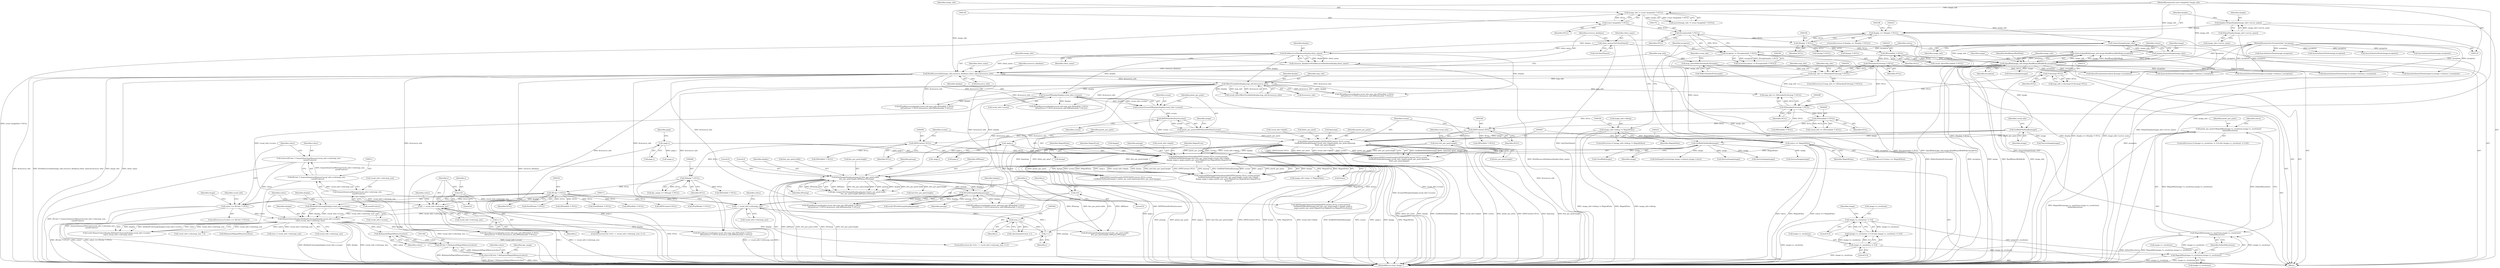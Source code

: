 digraph "0_ImageMagick_f6e9d0d9955e85bdd7540b251cd50d598dacc5e6_13@pointer" {
"1001341" [label="(Call,RelinquishMagickMemory(colors))"];
"1000712" [label="(Call,XQueryColors(display,XDefaultColormap(display,visual_info->screen),\n    colors,visual_info->colormap_size))"];
"1000714" [label="(Call,XDefaultColormap(display,visual_info->screen))"];
"1000475" [label="(Call,XFreePixmap(display,pixmap))"];
"1000460" [label="(Call,XGetImage(display,pixmap,0,0,bits_per_pixel.width,\n    bits_per_pixel.height,AllPlanes,ZPixmap))"];
"1000313" [label="(Call,ScreenOfDisplay(display,visual_info->screen))"];
"1000228" [label="(Call,XGetResourceDatabase(display,client_name))"];
"1000191" [label="(Call,display == (Display *) NULL)"];
"1000184" [label="(Call,display=XOpenDisplay(image_info->server_name))"];
"1000186" [label="(Call,XOpenDisplay(image_info->server_name))"];
"1000193" [label="(Call,(Display *) NULL)"];
"1000175" [label="(Call,(ExceptionInfo *) NULL)"];
"1000148" [label="(Call,(const ImageInfo *) NULL)"];
"1000223" [label="(Call,client_name=GetClientName())"];
"1000263" [label="(Call,XBestVisualInfo(display,map_info,&resource_info))"];
"1000246" [label="(Call,map_info == (XStandardColormap *) NULL)"];
"1000237" [label="(Call,map_info=XAllocStandardColormap())"];
"1000248" [label="(Call,(XStandardColormap *) NULL)"];
"1000242" [label="(Call,(XVisualInfo *) NULL)"];
"1000231" [label="(Call,XGetResourceInfo(image_info,resource_database,client_name,&resource_info))"];
"1000210" [label="(Call,OpenBlob(image_info,image,ReadBinaryBlobMode,exception))"];
"1000206" [label="(Call,AcquireImage(image_info))"];
"1000146" [label="(Call,image_info != (const ImageInfo *) NULL)"];
"1000120" [label="(MethodParameterIn,const ImageInfo *image_info)"];
"1000204" [label="(Call,image=AcquireImage(image_info))"];
"1000173" [label="(Call,exception != (ExceptionInfo *) NULL)"];
"1000121" [label="(MethodParameterIn,ExceptionInfo *exception)"];
"1000226" [label="(Call,resource_database=XGetResourceDatabase(display,client_name))"];
"1000398" [label="(Call,XDPSImageFileIntoDrawable((DPSContext) NULL,screen,pixmap,\n    GetBlobFileHandle(image),(int) bits_per_pixel.height,visual_info->depth,\n    &page,-page.x,-page.y,pixels_per_point,MagickTrue,MagickFalse,MagickTrue,\n    &sans))"];
"1000399" [label="(Call,(DPSContext) NULL)"];
"1000348" [label="(Call,(DPSContext) NULL)"];
"1000284" [label="(Call,(XVisualInfo *) NULL)"];
"1000279" [label="(Call,(XStandardColormap *) NULL)"];
"1000272" [label="(Call,(Colormap) NULL)"];
"1000347" [label="(Call,XDPSCreatePixmapForEPSF((DPSContext) NULL,screen,\n    GetBlobFileHandle(image),visual_info->depth,pixels_per_point,&pixmap,\n    &bits_per_pixel,&page))"];
"1000320" [label="(Call,XDPSPixelsPerPoint(screen))"];
"1000311" [label="(Call,screen=ScreenOfDisplay(display,visual_info->screen))"];
"1000352" [label="(Call,GetBlobFileHandle(image))"];
"1000318" [label="(Call,pixels_per_point=XDPSPixelsPerPoint(screen))"];
"1000334" [label="(Call,pixels_per_point=MagickMin(image->x_resolution,image->y_resolution)/\n      DefaultResolution)"];
"1000336" [label="(Call,MagickMin(image->x_resolution,image->y_resolution)/\n      DefaultResolution)"];
"1000337" [label="(Call,MagickMin(image->x_resolution,image->y_resolution))"];
"1000324" [label="(Call,image->x_resolution != 0.0)"];
"1000329" [label="(Call,image->y_resolution != 0.0)"];
"1000404" [label="(Call,GetBlobFileHandle(image))"];
"1000406" [label="(Call,(int) bits_per_pixel.height)"];
"1000416" [label="(Call,-page.x)"];
"1000420" [label="(Call,-page.y)"];
"1000216" [label="(Call,status == MagickFalse)"];
"1000208" [label="(Call,status=OpenBlob(image_info,image,ReadBinaryBlobMode,exception))"];
"1000158" [label="(Call,image_info->debug != MagickFalse)"];
"1000520" [label="(Call,colors == (XColor *) NULL)"];
"1000508" [label="(Call,colors=(XColor *) AcquireQuantumMemory(visual_info->colormap_size,\n    sizeof(*colors)))"];
"1000510" [label="(Call,(XColor *) AcquireQuantumMemory(visual_info->colormap_size,\n    sizeof(*colors)))"];
"1000512" [label="(Call,AcquireQuantumMemory(visual_info->colormap_size,\n    sizeof(*colors)))"];
"1000522" [label="(Call,(XColor *) NULL)"];
"1000481" [label="(Call,(XImage *) NULL)"];
"1000648" [label="(Call,i < visual_info->colormap_size)"];
"1000645" [label="(Call,i=0)"];
"1000653" [label="(Call,i++)"];
"1000567" [label="(Call,i < visual_info->colormap_size)"];
"1000564" [label="(Call,i=0)"];
"1000572" [label="(Call,i++)"];
"1000581" [label="(Call,(size_t) i)"];
"1001339" [label="(Call,(XColor *) RelinquishMagickMemory(colors))"];
"1001337" [label="(Call,colors=(XColor *) RelinquishMagickMemory(colors))"];
"1000396" [label="(Call,status=XDPSImageFileIntoDrawable((DPSContext) NULL,screen,pixmap,\n    GetBlobFileHandle(image),(int) bits_per_pixel.height,visual_info->depth,\n    &page,-page.x,-page.y,pixels_per_point,MagickTrue,MagickFalse,MagickTrue,\n    &sans))"];
"1000465" [label="(Call,bits_per_pixel.width)"];
"1000246" [label="(Call,map_info == (XStandardColormap *) NULL)"];
"1000175" [label="(Call,(ExceptionInfo *) NULL)"];
"1000244" [label="(Identifier,NULL)"];
"1000195" [label="(Identifier,NULL)"];
"1000228" [label="(Call,XGetResourceDatabase(display,client_name))"];
"1000404" [label="(Call,GetBlobFileHandle(image))"];
"1000272" [label="(Call,(Colormap) NULL)"];
"1000381" [label="(Call,(XPixelInfo *) NULL)"];
"1000296" [label="(Call,(XPixelInfo *) NULL)"];
"1001357" [label="(Call,XDPSCreatePixmapForEPSF((DPSContext) NULL,screen,\n    GetBlobFileHandle(image),1,pixels_per_point,&pixmap,&bits_per_pixel,&page))"];
"1000710" [label="(Call,(void) XQueryColors(display,XDefaultColormap(display,visual_info->screen),\n    colors,visual_info->colormap_size))"];
"1000481" [label="(Call,(XImage *) NULL)"];
"1000468" [label="(Call,bits_per_pixel.height)"];
"1000282" [label="(Call,visual_info == (XVisualInfo *) NULL)"];
"1000767" [label="(Call,CloseBlob(image))"];
"1000314" [label="(Identifier,display)"];
"1000330" [label="(Call,image->y_resolution)"];
"1000566" [label="(Literal,0)"];
"1000235" [label="(Call,&resource_info)"];
"1000462" [label="(Identifier,pixmap)"];
"1001176" [label="(Call,(XPixelInfo *) NULL)"];
"1000472" [label="(Identifier,ZPixmap)"];
"1000266" [label="(Call,&resource_info)"];
"1001287" [label="(Call,(PixelPacket *) NULL)"];
"1000177" [label="(Identifier,NULL)"];
"1000422" [label="(Identifier,page)"];
"1000150" [label="(Identifier,NULL)"];
"1000572" [label="(Call,i++)"];
"1000411" [label="(Call,visual_info->depth)"];
"1000759" [label="(Call,image_info->ping != MagickFalse)"];
"1000192" [label="(Identifier,display)"];
"1000216" [label="(Call,status == MagickFalse)"];
"1000239" [label="(Call,XAllocStandardColormap())"];
"1000351" [label="(Identifier,screen)"];
"1000886" [label="(Call,visual_info->colormap_size > 0)"];
"1000471" [label="(Identifier,AllPlanes)"];
"1000331" [label="(Identifier,image)"];
"1000439" [label="(Call,XFreeResources(display,visual_info,map_info,(XPixelInfo *) NULL,\n        (XFontStruct *) NULL,&resource_info,(XWindowInfo *) NULL))"];
"1000458" [label="(Call,dps_image=XGetImage(display,pixmap,0,0,bits_per_pixel.width,\n    bits_per_pixel.height,AllPlanes,ZPixmap))"];
"1001153" [label="(Call,(size_t) visual_info->colormap_size)"];
"1000513" [label="(Call,visual_info->colormap_size)"];
"1000646" [label="(Identifier,i)"];
"1000145" [label="(Call,assert(image_info != (const ImageInfo *) NULL))"];
"1000193" [label="(Call,(Display *) NULL)"];
"1000720" [label="(Call,visual_info->colormap_size)"];
"1000644" [label="(ControlStructure,for (i=0; i < visual_info->colormap_size; i++))"];
"1000567" [label="(Call,i < visual_info->colormap_size)"];
"1000427" [label="(Identifier,MagickTrue)"];
"1000345" [label="(Call,status=XDPSCreatePixmapForEPSF((DPSContext) NULL,screen,\n    GetBlobFileHandle(image),visual_info->depth,pixels_per_point,&pixmap,\n    &bits_per_pixel,&page))"];
"1000241" [label="(Identifier,visual_info)"];
"1000212" [label="(Identifier,image)"];
"1000318" [label="(Call,pixels_per_point=XDPSPixelsPerPoint(screen))"];
"1000328" [label="(Literal,0.0)"];
"1000719" [label="(Identifier,colors)"];
"1001391" [label="(Call,(int) bits_per_pixel.height)"];
"1000217" [label="(Identifier,status)"];
"1001337" [label="(Call,colors=(XColor *) RelinquishMagickMemory(colors))"];
"1000277" [label="(Call,map_info == (XStandardColormap *) NULL)"];
"1000335" [label="(Identifier,pixels_per_point)"];
"1000121" [label="(MethodParameterIn,ExceptionInfo *exception)"];
"1001519" [label="(Call,SyncAuthenticPixels(image,exception))"];
"1000519" [label="(ControlStructure,if (colors == (XColor *) NULL))"];
"1000477" [label="(Identifier,pixmap)"];
"1000213" [label="(Identifier,ReadBinaryBlobMode)"];
"1000210" [label="(Call,OpenBlob(image_info,image,ReadBinaryBlobMode,exception))"];
"1000350" [label="(Identifier,NULL)"];
"1000424" [label="(Identifier,pixels_per_point)"];
"1000581" [label="(Call,(size_t) i)"];
"1000226" [label="(Call,resource_database=XGetResourceDatabase(display,client_name))"];
"1000320" [label="(Call,XDPSPixelsPerPoint(screen))"];
"1000344" [label="(Identifier,DefaultResolution)"];
"1000578" [label="(Identifier,colors)"];
"1000555" [label="(Identifier,visual_info)"];
"1000162" [label="(Identifier,MagickFalse)"];
"1000510" [label="(Call,(XColor *) AcquireQuantumMemory(visual_info->colormap_size,\n    sizeof(*colors)))"];
"1000516" [label="(Call,sizeof(*colors))"];
"1001383" [label="(Call,XDPSImageFileIntoDrawable((DPSContext) NULL,screen,pixmap,\n        GetBlobFileHandle(image),(int) bits_per_pixel.height,1,&page,-page.x,\n        -page.y,pixels_per_point,MagickTrue,MagickTrue,MagickTrue,&sans))"];
"1000417" [label="(Call,page.x)"];
"1000242" [label="(Call,(XVisualInfo *) NULL)"];
"1000408" [label="(Call,bits_per_pixel.height)"];
"1000265" [label="(Identifier,map_info)"];
"1000405" [label="(Identifier,image)"];
"1000375" [label="(Call,DestroyImage(image))"];
"1000261" [label="(Call,visual_info=XBestVisualInfo(display,map_info,&resource_info))"];
"1000325" [label="(Call,image->x_resolution)"];
"1000312" [label="(Identifier,screen)"];
"1000712" [label="(Call,XQueryColors(display,XDefaultColormap(display,visual_info->screen),\n    colors,visual_info->colormap_size))"];
"1000346" [label="(Identifier,status)"];
"1000284" [label="(Call,(XVisualInfo *) NULL)"];
"1001403" [label="(Call,-page.y)"];
"1000520" [label="(Call,colors == (XColor *) NULL)"];
"1000787" [label="(Call,InheritException(exception,&image->exception))"];
"1000650" [label="(Call,visual_info->colormap_size)"];
"1000233" [label="(Identifier,resource_database)"];
"1000147" [label="(Identifier,image_info)"];
"1000232" [label="(Identifier,image_info)"];
"1000512" [label="(Call,AcquireQuantumMemory(visual_info->colormap_size,\n    sizeof(*colors)))"];
"1000774" [label="(Call,SetImageExtent(image,image->columns,image->rows))"];
"1000209" [label="(Identifier,status)"];
"1000240" [label="(Call,visual_info=(XVisualInfo *) NULL)"];
"1000185" [label="(Identifier,display)"];
"1000475" [label="(Call,XFreePixmap(display,pixmap))"];
"1000229" [label="(Identifier,display)"];
"1000274" [label="(Identifier,NULL)"];
"1000220" [label="(Call,(Image *) NULL)"];
"1000532" [label="(Call,XFreeResources(display,visual_info,map_info,(XPixelInfo *) NULL,\n        (XFontStruct *) NULL,&resource_info,(XWindowInfo *) NULL))"];
"1000473" [label="(Call,(void) XFreePixmap(display,pixmap))"];
"1000575" [label="(Call,colors[i].pixel=(size_t) i)"];
"1000207" [label="(Identifier,image_info)"];
"1000489" [label="(Call,XFreeResources(display,visual_info,map_info,(XPixelInfo *) NULL,\n        (XFontStruct *) NULL,&resource_info,(XWindowInfo *) NULL))"];
"1000238" [label="(Identifier,map_info)"];
"1000324" [label="(Call,image->x_resolution != 0.0)"];
"1000341" [label="(Call,image->y_resolution)"];
"1000263" [label="(Call,XBestVisualInfo(display,map_info,&resource_info))"];
"1000463" [label="(Literal,0)"];
"1000158" [label="(Call,image_info->debug != MagickFalse)"];
"1000214" [label="(Identifier,exception)"];
"1000204" [label="(Call,image=AcquireImage(image_info))"];
"1000234" [label="(Identifier,client_name)"];
"1001320" [label="(Call,SyncAuthenticPixels(image,exception))"];
"1000191" [label="(Call,display == (Display *) NULL)"];
"1000460" [label="(Call,XGetImage(display,pixmap,0,0,bits_per_pixel.width,\n    bits_per_pixel.height,AllPlanes,ZPixmap))"];
"1000352" [label="(Call,GetBlobFileHandle(image))"];
"1000279" [label="(Call,(XStandardColormap *) NULL)"];
"1000250" [label="(Identifier,NULL)"];
"1001130" [label="(Call,SyncAuthenticPixels(image,exception))"];
"1000536" [label="(Call,(XPixelInfo *) NULL)"];
"1001399" [label="(Call,-page.x)"];
"1000416" [label="(Call,-page.x)"];
"1000569" [label="(Call,visual_info->colormap_size)"];
"1000426" [label="(Identifier,MagickFalse)"];
"1000334" [label="(Call,pixels_per_point=MagickMin(image->x_resolution,image->y_resolution)/\n      DefaultResolution)"];
"1000337" [label="(Call,MagickMin(image->x_resolution,image->y_resolution))"];
"1000483" [label="(Identifier,NULL)"];
"1000336" [label="(Call,MagickMin(image->x_resolution,image->y_resolution)/\n      DefaultResolution)"];
"1000654" [label="(Identifier,i)"];
"1000362" [label="(Call,&page)"];
"1001472" [label="(Call,QueueAuthenticPixels(image,0,y,image->columns,1,exception))"];
"1000563" [label="(ControlStructure,for (i=0; i < visual_info->colormap_size; i++))"];
"1000237" [label="(Call,map_info=XAllocStandardColormap())"];
"1000268" [label="(Call,map_info->colormap=(Colormap) NULL)"];
"1000565" [label="(Identifier,i)"];
"1000323" [label="(Call,(image->x_resolution != 0.0) && (image->y_resolution != 0.0))"];
"1000315" [label="(Call,visual_info->screen)"];
"1000353" [label="(Identifier,image)"];
"1000583" [label="(Identifier,i)"];
"1000443" [label="(Call,(XPixelInfo *) NULL)"];
"1000412" [label="(Identifier,visual_info)"];
"1000173" [label="(Call,exception != (ExceptionInfo *) NULL)"];
"1000223" [label="(Call,client_name=GetClientName())"];
"1000464" [label="(Literal,0)"];
"1000421" [label="(Call,page.y)"];
"1000206" [label="(Call,AcquireImage(image_info))"];
"1000311" [label="(Call,screen=ScreenOfDisplay(display,visual_info->screen))"];
"1000347" [label="(Call,XDPSCreatePixmapForEPSF((DPSContext) NULL,screen,\n    GetBlobFileHandle(image),visual_info->depth,pixels_per_point,&pixmap,\n    &bits_per_pixel,&page))"];
"1001172" [label="(Call,XFreeResources(display,visual_info,map_info,(XPixelInfo *) NULL,\n            (XFontStruct *) NULL,&resource_info,(XWindowInfo *) NULL))"];
"1000357" [label="(Identifier,pixels_per_point)"];
"1000493" [label="(Call,(XPixelInfo *) NULL)"];
"1001342" [label="(Identifier,colors)"];
"1000645" [label="(Call,i=0)"];
"1000522" [label="(Call,(XColor *) NULL)"];
"1000715" [label="(Identifier,display)"];
"1001358" [label="(Call,(DPSContext) NULL)"];
"1000197" [label="(Call,(Image *) NULL)"];
"1000211" [label="(Identifier,image_info)"];
"1000648" [label="(Call,i < visual_info->colormap_size)"];
"1000425" [label="(Identifier,MagickTrue)"];
"1000122" [label="(Block,)"];
"1000187" [label="(Call,image_info->server_name)"];
"1001030" [label="(Call,QueueAuthenticPixels(image,0,y,image->columns,1,exception))"];
"1000326" [label="(Identifier,image)"];
"1000414" [label="(Call,&page)"];
"1000479" [label="(Call,dps_image == (XImage *) NULL)"];
"1000659" [label="(Identifier,colors)"];
"1000564" [label="(Call,i=0)"];
"1000225" [label="(Call,GetClientName())"];
"1000333" [label="(Literal,0.0)"];
"1000231" [label="(Call,XGetResourceInfo(image_info,resource_database,client_name,&resource_info))"];
"1000329" [label="(Call,image->y_resolution != 0.0)"];
"1000354" [label="(Call,visual_info->depth)"];
"1000437" [label="(Call,DestroyImage(image))"];
"1000248" [label="(Call,(XStandardColormap *) NULL)"];
"1000360" [label="(Call,&bits_per_pixel)"];
"1000509" [label="(Identifier,colors)"];
"1000653" [label="(Call,i++)"];
"1000148" [label="(Call,(const ImageInfo *) NULL)"];
"1000286" [label="(Identifier,NULL)"];
"1000403" [label="(Identifier,pixmap)"];
"1000146" [label="(Call,image_info != (const ImageInfo *) NULL)"];
"1000487" [label="(Call,DestroyImage(image))"];
"1000281" [label="(Identifier,NULL)"];
"1001548" [label="(MethodReturn,static Image *)"];
"1001526" [label="(Call,XFreeResources(display,visual_info,map_info,(XPixelInfo *) NULL,\n    (XFontStruct *) NULL,&resource_info,(XWindowInfo *) NULL))"];
"1000476" [label="(Identifier,display)"];
"1000338" [label="(Call,image->x_resolution)"];
"1001275" [label="(Call,QueueAuthenticPixels(image,0,y,image->columns,1,exception))"];
"1000190" [label="(ControlStructure,if (display == (Display *) NULL))"];
"1000428" [label="(Call,&sans)"];
"1000399" [label="(Call,(DPSContext) NULL)"];
"1000997" [label="(Call,SyncAuthenticPixels(image,exception))"];
"1000157" [label="(ControlStructure,if (image_info->debug != MagickFalse))"];
"1000912" [label="(Call,QueueAuthenticPixels(image,0,y,image->columns,1,exception))"];
"1000321" [label="(Identifier,screen)"];
"1000348" [label="(Call,(DPSContext) NULL)"];
"1000528" [label="(Call,DestroyImage(image))"];
"1000227" [label="(Identifier,resource_database)"];
"1001338" [label="(Identifier,colors)"];
"1000186" [label="(Call,XOpenDisplay(image_info->server_name))"];
"1000319" [label="(Identifier,pixels_per_point)"];
"1000713" [label="(Identifier,display)"];
"1000508" [label="(Call,colors=(XColor *) AcquireQuantumMemory(visual_info->colormap_size,\n    sizeof(*colors)))"];
"1000527" [label="(Identifier,image)"];
"1001341" [label="(Call,RelinquishMagickMemory(colors))"];
"1001421" [label="(Call,XGetImage(display,pixmap,0,0,bits_per_pixel.width,\n            bits_per_pixel.height,AllPlanes,ZPixmap))"];
"1000174" [label="(Identifier,exception)"];
"1000355" [label="(Identifier,visual_info)"];
"1000647" [label="(Literal,0)"];
"1000406" [label="(Call,(int) bits_per_pixel.height)"];
"1000377" [label="(Call,XFreeResources(display,visual_info,map_info,(XPixelInfo *) NULL,\n        (XFontStruct *) NULL,&resource_info,(XWindowInfo *) NULL))"];
"1000290" [label="(Call,DestroyImage(image))"];
"1000230" [label="(Identifier,client_name)"];
"1000401" [label="(Identifier,NULL)"];
"1000313" [label="(Call,ScreenOfDisplay(display,visual_info->screen))"];
"1000573" [label="(Identifier,i)"];
"1000184" [label="(Call,display=XOpenDisplay(image_info->server_name))"];
"1000716" [label="(Call,visual_info->screen)"];
"1001168" [label="(Call,RelinquishMagickMemory(colors))"];
"1000292" [label="(Call,XFreeResources(display,visual_info,map_info,(XPixelInfo *) NULL,\n        (XFontStruct *) NULL,&resource_info,(XWindowInfo *) NULL))"];
"1000398" [label="(Call,XDPSImageFileIntoDrawable((DPSContext) NULL,screen,pixmap,\n    GetBlobFileHandle(image),(int) bits_per_pixel.height,visual_info->depth,\n    &page,-page.x,-page.y,pixels_per_point,MagickTrue,MagickFalse,MagickTrue,\n    &sans))"];
"1001042" [label="(Call,(PixelPacket *) NULL)"];
"1001344" [label="(Identifier,dps_image)"];
"1000120" [label="(MethodParameterIn,const ImageInfo *image_info)"];
"1000524" [label="(Identifier,NULL)"];
"1000461" [label="(Identifier,display)"];
"1000420" [label="(Call,-page.y)"];
"1000924" [label="(Call,(PixelPacket *) NULL)"];
"1000247" [label="(Identifier,map_info)"];
"1000521" [label="(Identifier,colors)"];
"1000224" [label="(Identifier,client_name)"];
"1000322" [label="(ControlStructure,if ((image->x_resolution != 0.0) && (image->y_resolution != 0.0)))"];
"1000264" [label="(Identifier,display)"];
"1000278" [label="(Identifier,map_info)"];
"1000159" [label="(Call,image_info->debug)"];
"1000245" [label="(ControlStructure,if (map_info == (XStandardColormap *) NULL))"];
"1001339" [label="(Call,(XColor *) RelinquishMagickMemory(colors))"];
"1000208" [label="(Call,status=OpenBlob(image_info,image,ReadBinaryBlobMode,exception))"];
"1000714" [label="(Call,XDefaultColormap(display,visual_info->screen))"];
"1000402" [label="(Identifier,screen)"];
"1000218" [label="(Identifier,MagickFalse)"];
"1000568" [label="(Identifier,i)"];
"1000205" [label="(Identifier,image)"];
"1000649" [label="(Identifier,i)"];
"1000172" [label="(Call,assert(exception != (ExceptionInfo *) NULL))"];
"1000358" [label="(Call,&pixmap)"];
"1000215" [label="(ControlStructure,if (status == MagickFalse))"];
"1001341" -> "1001339"  [label="AST: "];
"1001341" -> "1001342"  [label="CFG: "];
"1001342" -> "1001341"  [label="AST: "];
"1001339" -> "1001341"  [label="CFG: "];
"1001341" -> "1001339"  [label="DDG: colors"];
"1000712" -> "1001341"  [label="DDG: colors"];
"1000712" -> "1000710"  [label="AST: "];
"1000712" -> "1000720"  [label="CFG: "];
"1000713" -> "1000712"  [label="AST: "];
"1000714" -> "1000712"  [label="AST: "];
"1000719" -> "1000712"  [label="AST: "];
"1000720" -> "1000712"  [label="AST: "];
"1000710" -> "1000712"  [label="CFG: "];
"1000712" -> "1001548"  [label="DDG: XDefaultColormap(display,visual_info->screen)"];
"1000712" -> "1001548"  [label="DDG: display"];
"1000712" -> "1001548"  [label="DDG: visual_info->colormap_size"];
"1000712" -> "1001548"  [label="DDG: colors"];
"1000712" -> "1000710"  [label="DDG: display"];
"1000712" -> "1000710"  [label="DDG: XDefaultColormap(display,visual_info->screen)"];
"1000712" -> "1000710"  [label="DDG: colors"];
"1000712" -> "1000710"  [label="DDG: visual_info->colormap_size"];
"1000714" -> "1000712"  [label="DDG: display"];
"1000714" -> "1000712"  [label="DDG: visual_info->screen"];
"1000520" -> "1000712"  [label="DDG: colors"];
"1000648" -> "1000712"  [label="DDG: visual_info->colormap_size"];
"1000567" -> "1000712"  [label="DDG: visual_info->colormap_size"];
"1000712" -> "1000886"  [label="DDG: visual_info->colormap_size"];
"1000712" -> "1001153"  [label="DDG: visual_info->colormap_size"];
"1000712" -> "1001168"  [label="DDG: colors"];
"1000712" -> "1001172"  [label="DDG: display"];
"1000712" -> "1001421"  [label="DDG: display"];
"1000712" -> "1001526"  [label="DDG: display"];
"1000714" -> "1000716"  [label="CFG: "];
"1000715" -> "1000714"  [label="AST: "];
"1000716" -> "1000714"  [label="AST: "];
"1000719" -> "1000714"  [label="CFG: "];
"1000714" -> "1001548"  [label="DDG: visual_info->screen"];
"1000475" -> "1000714"  [label="DDG: display"];
"1000313" -> "1000714"  [label="DDG: visual_info->screen"];
"1000475" -> "1000473"  [label="AST: "];
"1000475" -> "1000477"  [label="CFG: "];
"1000476" -> "1000475"  [label="AST: "];
"1000477" -> "1000475"  [label="AST: "];
"1000473" -> "1000475"  [label="CFG: "];
"1000475" -> "1001548"  [label="DDG: pixmap"];
"1000475" -> "1000473"  [label="DDG: display"];
"1000475" -> "1000473"  [label="DDG: pixmap"];
"1000460" -> "1000475"  [label="DDG: display"];
"1000460" -> "1000475"  [label="DDG: pixmap"];
"1000475" -> "1000489"  [label="DDG: display"];
"1000475" -> "1000532"  [label="DDG: display"];
"1000475" -> "1001383"  [label="DDG: pixmap"];
"1000460" -> "1000458"  [label="AST: "];
"1000460" -> "1000472"  [label="CFG: "];
"1000461" -> "1000460"  [label="AST: "];
"1000462" -> "1000460"  [label="AST: "];
"1000463" -> "1000460"  [label="AST: "];
"1000464" -> "1000460"  [label="AST: "];
"1000465" -> "1000460"  [label="AST: "];
"1000468" -> "1000460"  [label="AST: "];
"1000471" -> "1000460"  [label="AST: "];
"1000472" -> "1000460"  [label="AST: "];
"1000458" -> "1000460"  [label="CFG: "];
"1000460" -> "1001548"  [label="DDG: bits_per_pixel.width"];
"1000460" -> "1001548"  [label="DDG: ZPixmap"];
"1000460" -> "1001548"  [label="DDG: bits_per_pixel.height"];
"1000460" -> "1001548"  [label="DDG: AllPlanes"];
"1000460" -> "1000458"  [label="DDG: AllPlanes"];
"1000460" -> "1000458"  [label="DDG: bits_per_pixel.height"];
"1000460" -> "1000458"  [label="DDG: 0"];
"1000460" -> "1000458"  [label="DDG: pixmap"];
"1000460" -> "1000458"  [label="DDG: display"];
"1000460" -> "1000458"  [label="DDG: bits_per_pixel.width"];
"1000460" -> "1000458"  [label="DDG: ZPixmap"];
"1000313" -> "1000460"  [label="DDG: display"];
"1000398" -> "1000460"  [label="DDG: pixmap"];
"1000406" -> "1000460"  [label="DDG: bits_per_pixel.height"];
"1000460" -> "1001391"  [label="DDG: bits_per_pixel.height"];
"1000460" -> "1001421"  [label="DDG: bits_per_pixel.width"];
"1000460" -> "1001421"  [label="DDG: AllPlanes"];
"1000460" -> "1001421"  [label="DDG: ZPixmap"];
"1000313" -> "1000311"  [label="AST: "];
"1000313" -> "1000315"  [label="CFG: "];
"1000314" -> "1000313"  [label="AST: "];
"1000315" -> "1000313"  [label="AST: "];
"1000311" -> "1000313"  [label="CFG: "];
"1000313" -> "1001548"  [label="DDG: visual_info->screen"];
"1000313" -> "1000311"  [label="DDG: display"];
"1000313" -> "1000311"  [label="DDG: visual_info->screen"];
"1000228" -> "1000313"  [label="DDG: display"];
"1000263" -> "1000313"  [label="DDG: display"];
"1000313" -> "1000377"  [label="DDG: display"];
"1000313" -> "1000439"  [label="DDG: display"];
"1000228" -> "1000226"  [label="AST: "];
"1000228" -> "1000230"  [label="CFG: "];
"1000229" -> "1000228"  [label="AST: "];
"1000230" -> "1000228"  [label="AST: "];
"1000226" -> "1000228"  [label="CFG: "];
"1000228" -> "1000226"  [label="DDG: display"];
"1000228" -> "1000226"  [label="DDG: client_name"];
"1000191" -> "1000228"  [label="DDG: display"];
"1000223" -> "1000228"  [label="DDG: client_name"];
"1000228" -> "1000231"  [label="DDG: client_name"];
"1000228" -> "1000263"  [label="DDG: display"];
"1000228" -> "1000292"  [label="DDG: display"];
"1000191" -> "1000190"  [label="AST: "];
"1000191" -> "1000193"  [label="CFG: "];
"1000192" -> "1000191"  [label="AST: "];
"1000193" -> "1000191"  [label="AST: "];
"1000198" -> "1000191"  [label="CFG: "];
"1000201" -> "1000191"  [label="CFG: "];
"1000191" -> "1001548"  [label="DDG: display == (Display *) NULL"];
"1000191" -> "1001548"  [label="DDG: (Display *) NULL"];
"1000191" -> "1001548"  [label="DDG: display"];
"1000184" -> "1000191"  [label="DDG: display"];
"1000193" -> "1000191"  [label="DDG: NULL"];
"1000184" -> "1000122"  [label="AST: "];
"1000184" -> "1000186"  [label="CFG: "];
"1000185" -> "1000184"  [label="AST: "];
"1000186" -> "1000184"  [label="AST: "];
"1000192" -> "1000184"  [label="CFG: "];
"1000184" -> "1001548"  [label="DDG: XOpenDisplay(image_info->server_name)"];
"1000186" -> "1000184"  [label="DDG: image_info->server_name"];
"1000186" -> "1000187"  [label="CFG: "];
"1000187" -> "1000186"  [label="AST: "];
"1000186" -> "1001548"  [label="DDG: image_info->server_name"];
"1000193" -> "1000195"  [label="CFG: "];
"1000194" -> "1000193"  [label="AST: "];
"1000195" -> "1000193"  [label="AST: "];
"1000175" -> "1000193"  [label="DDG: NULL"];
"1000193" -> "1000197"  [label="DDG: NULL"];
"1000193" -> "1000220"  [label="DDG: NULL"];
"1000193" -> "1000242"  [label="DDG: NULL"];
"1000175" -> "1000173"  [label="AST: "];
"1000175" -> "1000177"  [label="CFG: "];
"1000176" -> "1000175"  [label="AST: "];
"1000177" -> "1000175"  [label="AST: "];
"1000173" -> "1000175"  [label="CFG: "];
"1000175" -> "1000173"  [label="DDG: NULL"];
"1000148" -> "1000175"  [label="DDG: NULL"];
"1000148" -> "1000146"  [label="AST: "];
"1000148" -> "1000150"  [label="CFG: "];
"1000149" -> "1000148"  [label="AST: "];
"1000150" -> "1000148"  [label="AST: "];
"1000146" -> "1000148"  [label="CFG: "];
"1000148" -> "1000146"  [label="DDG: NULL"];
"1000223" -> "1000122"  [label="AST: "];
"1000223" -> "1000225"  [label="CFG: "];
"1000224" -> "1000223"  [label="AST: "];
"1000225" -> "1000223"  [label="AST: "];
"1000227" -> "1000223"  [label="CFG: "];
"1000223" -> "1001548"  [label="DDG: GetClientName()"];
"1000263" -> "1000261"  [label="AST: "];
"1000263" -> "1000266"  [label="CFG: "];
"1000264" -> "1000263"  [label="AST: "];
"1000265" -> "1000263"  [label="AST: "];
"1000266" -> "1000263"  [label="AST: "];
"1000261" -> "1000263"  [label="CFG: "];
"1000263" -> "1001548"  [label="DDG: &resource_info"];
"1000263" -> "1000261"  [label="DDG: display"];
"1000263" -> "1000261"  [label="DDG: map_info"];
"1000263" -> "1000261"  [label="DDG: &resource_info"];
"1000246" -> "1000263"  [label="DDG: map_info"];
"1000231" -> "1000263"  [label="DDG: &resource_info"];
"1000263" -> "1000277"  [label="DDG: map_info"];
"1000263" -> "1000292"  [label="DDG: display"];
"1000263" -> "1000292"  [label="DDG: &resource_info"];
"1000263" -> "1000377"  [label="DDG: &resource_info"];
"1000263" -> "1000439"  [label="DDG: &resource_info"];
"1000263" -> "1000489"  [label="DDG: &resource_info"];
"1000263" -> "1000532"  [label="DDG: &resource_info"];
"1000263" -> "1001172"  [label="DDG: &resource_info"];
"1000263" -> "1001526"  [label="DDG: &resource_info"];
"1000246" -> "1000245"  [label="AST: "];
"1000246" -> "1000248"  [label="CFG: "];
"1000247" -> "1000246"  [label="AST: "];
"1000248" -> "1000246"  [label="AST: "];
"1000254" -> "1000246"  [label="CFG: "];
"1000278" -> "1000246"  [label="CFG: "];
"1000237" -> "1000246"  [label="DDG: map_info"];
"1000248" -> "1000246"  [label="DDG: NULL"];
"1000246" -> "1000277"  [label="DDG: map_info"];
"1000237" -> "1000122"  [label="AST: "];
"1000237" -> "1000239"  [label="CFG: "];
"1000238" -> "1000237"  [label="AST: "];
"1000239" -> "1000237"  [label="AST: "];
"1000241" -> "1000237"  [label="CFG: "];
"1000237" -> "1001548"  [label="DDG: XAllocStandardColormap()"];
"1000248" -> "1000250"  [label="CFG: "];
"1000249" -> "1000248"  [label="AST: "];
"1000250" -> "1000248"  [label="AST: "];
"1000242" -> "1000248"  [label="DDG: NULL"];
"1000248" -> "1000272"  [label="DDG: NULL"];
"1000248" -> "1000279"  [label="DDG: NULL"];
"1000242" -> "1000240"  [label="AST: "];
"1000242" -> "1000244"  [label="CFG: "];
"1000243" -> "1000242"  [label="AST: "];
"1000244" -> "1000242"  [label="AST: "];
"1000240" -> "1000242"  [label="CFG: "];
"1000242" -> "1000240"  [label="DDG: NULL"];
"1000231" -> "1000122"  [label="AST: "];
"1000231" -> "1000235"  [label="CFG: "];
"1000232" -> "1000231"  [label="AST: "];
"1000233" -> "1000231"  [label="AST: "];
"1000234" -> "1000231"  [label="AST: "];
"1000235" -> "1000231"  [label="AST: "];
"1000238" -> "1000231"  [label="CFG: "];
"1000231" -> "1001548"  [label="DDG: resource_database"];
"1000231" -> "1001548"  [label="DDG: &resource_info"];
"1000231" -> "1001548"  [label="DDG: XGetResourceInfo(image_info,resource_database,client_name,&resource_info)"];
"1000231" -> "1001548"  [label="DDG: image_info"];
"1000231" -> "1001548"  [label="DDG: client_name"];
"1000210" -> "1000231"  [label="DDG: image_info"];
"1000120" -> "1000231"  [label="DDG: image_info"];
"1000226" -> "1000231"  [label="DDG: resource_database"];
"1000231" -> "1000292"  [label="DDG: &resource_info"];
"1000231" -> "1000377"  [label="DDG: &resource_info"];
"1000231" -> "1000439"  [label="DDG: &resource_info"];
"1000231" -> "1000489"  [label="DDG: &resource_info"];
"1000231" -> "1000532"  [label="DDG: &resource_info"];
"1000231" -> "1001172"  [label="DDG: &resource_info"];
"1000231" -> "1001526"  [label="DDG: &resource_info"];
"1000210" -> "1000208"  [label="AST: "];
"1000210" -> "1000214"  [label="CFG: "];
"1000211" -> "1000210"  [label="AST: "];
"1000212" -> "1000210"  [label="AST: "];
"1000213" -> "1000210"  [label="AST: "];
"1000214" -> "1000210"  [label="AST: "];
"1000208" -> "1000210"  [label="CFG: "];
"1000210" -> "1001548"  [label="DDG: exception"];
"1000210" -> "1001548"  [label="DDG: image"];
"1000210" -> "1001548"  [label="DDG: ReadBinaryBlobMode"];
"1000210" -> "1001548"  [label="DDG: image_info"];
"1000210" -> "1000208"  [label="DDG: image_info"];
"1000210" -> "1000208"  [label="DDG: image"];
"1000210" -> "1000208"  [label="DDG: ReadBinaryBlobMode"];
"1000210" -> "1000208"  [label="DDG: exception"];
"1000206" -> "1000210"  [label="DDG: image_info"];
"1000120" -> "1000210"  [label="DDG: image_info"];
"1000204" -> "1000210"  [label="DDG: image"];
"1000173" -> "1000210"  [label="DDG: exception"];
"1000121" -> "1000210"  [label="DDG: exception"];
"1000210" -> "1000290"  [label="DDG: image"];
"1000210" -> "1000352"  [label="DDG: image"];
"1000210" -> "1000787"  [label="DDG: exception"];
"1000210" -> "1000912"  [label="DDG: exception"];
"1000210" -> "1001030"  [label="DDG: exception"];
"1000210" -> "1001275"  [label="DDG: exception"];
"1000210" -> "1001472"  [label="DDG: exception"];
"1000206" -> "1000204"  [label="AST: "];
"1000206" -> "1000207"  [label="CFG: "];
"1000207" -> "1000206"  [label="AST: "];
"1000204" -> "1000206"  [label="CFG: "];
"1000206" -> "1000204"  [label="DDG: image_info"];
"1000146" -> "1000206"  [label="DDG: image_info"];
"1000120" -> "1000206"  [label="DDG: image_info"];
"1000146" -> "1000145"  [label="AST: "];
"1000147" -> "1000146"  [label="AST: "];
"1000145" -> "1000146"  [label="CFG: "];
"1000146" -> "1001548"  [label="DDG: (const ImageInfo *) NULL"];
"1000146" -> "1001548"  [label="DDG: image_info"];
"1000146" -> "1000145"  [label="DDG: image_info"];
"1000146" -> "1000145"  [label="DDG: (const ImageInfo *) NULL"];
"1000120" -> "1000146"  [label="DDG: image_info"];
"1000120" -> "1000119"  [label="AST: "];
"1000120" -> "1001548"  [label="DDG: image_info"];
"1000204" -> "1000122"  [label="AST: "];
"1000205" -> "1000204"  [label="AST: "];
"1000209" -> "1000204"  [label="CFG: "];
"1000204" -> "1001548"  [label="DDG: AcquireImage(image_info)"];
"1000173" -> "1000172"  [label="AST: "];
"1000174" -> "1000173"  [label="AST: "];
"1000172" -> "1000173"  [label="CFG: "];
"1000173" -> "1001548"  [label="DDG: exception"];
"1000173" -> "1001548"  [label="DDG: (ExceptionInfo *) NULL"];
"1000173" -> "1000172"  [label="DDG: exception"];
"1000173" -> "1000172"  [label="DDG: (ExceptionInfo *) NULL"];
"1000121" -> "1000173"  [label="DDG: exception"];
"1000121" -> "1000119"  [label="AST: "];
"1000121" -> "1001548"  [label="DDG: exception"];
"1000121" -> "1000787"  [label="DDG: exception"];
"1000121" -> "1000912"  [label="DDG: exception"];
"1000121" -> "1000997"  [label="DDG: exception"];
"1000121" -> "1001030"  [label="DDG: exception"];
"1000121" -> "1001130"  [label="DDG: exception"];
"1000121" -> "1001275"  [label="DDG: exception"];
"1000121" -> "1001320"  [label="DDG: exception"];
"1000121" -> "1001472"  [label="DDG: exception"];
"1000121" -> "1001519"  [label="DDG: exception"];
"1000226" -> "1000122"  [label="AST: "];
"1000227" -> "1000226"  [label="AST: "];
"1000232" -> "1000226"  [label="CFG: "];
"1000226" -> "1001548"  [label="DDG: XGetResourceDatabase(display,client_name)"];
"1000398" -> "1000396"  [label="AST: "];
"1000398" -> "1000428"  [label="CFG: "];
"1000399" -> "1000398"  [label="AST: "];
"1000402" -> "1000398"  [label="AST: "];
"1000403" -> "1000398"  [label="AST: "];
"1000404" -> "1000398"  [label="AST: "];
"1000406" -> "1000398"  [label="AST: "];
"1000411" -> "1000398"  [label="AST: "];
"1000414" -> "1000398"  [label="AST: "];
"1000416" -> "1000398"  [label="AST: "];
"1000420" -> "1000398"  [label="AST: "];
"1000424" -> "1000398"  [label="AST: "];
"1000425" -> "1000398"  [label="AST: "];
"1000426" -> "1000398"  [label="AST: "];
"1000427" -> "1000398"  [label="AST: "];
"1000428" -> "1000398"  [label="AST: "];
"1000396" -> "1000398"  [label="CFG: "];
"1000398" -> "1001548"  [label="DDG: &sans"];
"1000398" -> "1001548"  [label="DDG: MagickTrue"];
"1000398" -> "1001548"  [label="DDG: visual_info->depth"];
"1000398" -> "1001548"  [label="DDG: GetBlobFileHandle(image)"];
"1000398" -> "1001548"  [label="DDG: screen"];
"1000398" -> "1001548"  [label="DDG: -page.y"];
"1000398" -> "1001548"  [label="DDG: &page"];
"1000398" -> "1001548"  [label="DDG: MagickFalse"];
"1000398" -> "1001548"  [label="DDG: pixmap"];
"1000398" -> "1001548"  [label="DDG: pixels_per_point"];
"1000398" -> "1001548"  [label="DDG: -page.x"];
"1000398" -> "1001548"  [label="DDG: (int) bits_per_pixel.height"];
"1000398" -> "1001548"  [label="DDG: (DPSContext) NULL"];
"1000398" -> "1000396"  [label="DDG: &page"];
"1000398" -> "1000396"  [label="DDG: MagickTrue"];
"1000398" -> "1000396"  [label="DDG: MagickFalse"];
"1000398" -> "1000396"  [label="DDG: -page.x"];
"1000398" -> "1000396"  [label="DDG: visual_info->depth"];
"1000398" -> "1000396"  [label="DDG: &sans"];
"1000398" -> "1000396"  [label="DDG: (int) bits_per_pixel.height"];
"1000398" -> "1000396"  [label="DDG: (DPSContext) NULL"];
"1000398" -> "1000396"  [label="DDG: pixmap"];
"1000398" -> "1000396"  [label="DDG: GetBlobFileHandle(image)"];
"1000398" -> "1000396"  [label="DDG: screen"];
"1000398" -> "1000396"  [label="DDG: -page.y"];
"1000398" -> "1000396"  [label="DDG: pixels_per_point"];
"1000399" -> "1000398"  [label="DDG: NULL"];
"1000347" -> "1000398"  [label="DDG: screen"];
"1000347" -> "1000398"  [label="DDG: visual_info->depth"];
"1000347" -> "1000398"  [label="DDG: &page"];
"1000347" -> "1000398"  [label="DDG: pixels_per_point"];
"1000404" -> "1000398"  [label="DDG: image"];
"1000406" -> "1000398"  [label="DDG: bits_per_pixel.height"];
"1000416" -> "1000398"  [label="DDG: page.x"];
"1000420" -> "1000398"  [label="DDG: page.y"];
"1000216" -> "1000398"  [label="DDG: MagickFalse"];
"1000398" -> "1000759"  [label="DDG: MagickFalse"];
"1000398" -> "1001357"  [label="DDG: screen"];
"1000398" -> "1001357"  [label="DDG: pixels_per_point"];
"1000398" -> "1001357"  [label="DDG: &page"];
"1000398" -> "1001383"  [label="DDG: MagickTrue"];
"1000398" -> "1001383"  [label="DDG: &sans"];
"1000399" -> "1000401"  [label="CFG: "];
"1000400" -> "1000399"  [label="AST: "];
"1000401" -> "1000399"  [label="AST: "];
"1000402" -> "1000399"  [label="CFG: "];
"1000348" -> "1000399"  [label="DDG: NULL"];
"1000399" -> "1000443"  [label="DDG: NULL"];
"1000399" -> "1000481"  [label="DDG: NULL"];
"1000348" -> "1000347"  [label="AST: "];
"1000348" -> "1000350"  [label="CFG: "];
"1000349" -> "1000348"  [label="AST: "];
"1000350" -> "1000348"  [label="AST: "];
"1000351" -> "1000348"  [label="CFG: "];
"1000348" -> "1000347"  [label="DDG: NULL"];
"1000284" -> "1000348"  [label="DDG: NULL"];
"1000279" -> "1000348"  [label="DDG: NULL"];
"1000348" -> "1000381"  [label="DDG: NULL"];
"1000284" -> "1000282"  [label="AST: "];
"1000284" -> "1000286"  [label="CFG: "];
"1000285" -> "1000284"  [label="AST: "];
"1000286" -> "1000284"  [label="AST: "];
"1000282" -> "1000284"  [label="CFG: "];
"1000284" -> "1000282"  [label="DDG: NULL"];
"1000279" -> "1000284"  [label="DDG: NULL"];
"1000284" -> "1000296"  [label="DDG: NULL"];
"1000279" -> "1000277"  [label="AST: "];
"1000279" -> "1000281"  [label="CFG: "];
"1000280" -> "1000279"  [label="AST: "];
"1000281" -> "1000279"  [label="AST: "];
"1000277" -> "1000279"  [label="CFG: "];
"1000279" -> "1000277"  [label="DDG: NULL"];
"1000272" -> "1000279"  [label="DDG: NULL"];
"1000279" -> "1000296"  [label="DDG: NULL"];
"1000272" -> "1000268"  [label="AST: "];
"1000272" -> "1000274"  [label="CFG: "];
"1000273" -> "1000272"  [label="AST: "];
"1000274" -> "1000272"  [label="AST: "];
"1000268" -> "1000272"  [label="CFG: "];
"1000272" -> "1000268"  [label="DDG: NULL"];
"1000347" -> "1000345"  [label="AST: "];
"1000347" -> "1000362"  [label="CFG: "];
"1000351" -> "1000347"  [label="AST: "];
"1000352" -> "1000347"  [label="AST: "];
"1000354" -> "1000347"  [label="AST: "];
"1000357" -> "1000347"  [label="AST: "];
"1000358" -> "1000347"  [label="AST: "];
"1000360" -> "1000347"  [label="AST: "];
"1000362" -> "1000347"  [label="AST: "];
"1000345" -> "1000347"  [label="CFG: "];
"1000347" -> "1001548"  [label="DDG: screen"];
"1000347" -> "1001548"  [label="DDG: pixels_per_point"];
"1000347" -> "1001548"  [label="DDG: (DPSContext) NULL"];
"1000347" -> "1001548"  [label="DDG: &pixmap"];
"1000347" -> "1001548"  [label="DDG: &bits_per_pixel"];
"1000347" -> "1001548"  [label="DDG: &page"];
"1000347" -> "1001548"  [label="DDG: GetBlobFileHandle(image)"];
"1000347" -> "1001548"  [label="DDG: visual_info->depth"];
"1000347" -> "1000345"  [label="DDG: GetBlobFileHandle(image)"];
"1000347" -> "1000345"  [label="DDG: &pixmap"];
"1000347" -> "1000345"  [label="DDG: &page"];
"1000347" -> "1000345"  [label="DDG: (DPSContext) NULL"];
"1000347" -> "1000345"  [label="DDG: &bits_per_pixel"];
"1000347" -> "1000345"  [label="DDG: visual_info->depth"];
"1000347" -> "1000345"  [label="DDG: screen"];
"1000347" -> "1000345"  [label="DDG: pixels_per_point"];
"1000320" -> "1000347"  [label="DDG: screen"];
"1000352" -> "1000347"  [label="DDG: image"];
"1000318" -> "1000347"  [label="DDG: pixels_per_point"];
"1000334" -> "1000347"  [label="DDG: pixels_per_point"];
"1000347" -> "1001357"  [label="DDG: &pixmap"];
"1000347" -> "1001357"  [label="DDG: &bits_per_pixel"];
"1000320" -> "1000318"  [label="AST: "];
"1000320" -> "1000321"  [label="CFG: "];
"1000321" -> "1000320"  [label="AST: "];
"1000318" -> "1000320"  [label="CFG: "];
"1000320" -> "1000318"  [label="DDG: screen"];
"1000311" -> "1000320"  [label="DDG: screen"];
"1000311" -> "1000122"  [label="AST: "];
"1000312" -> "1000311"  [label="AST: "];
"1000319" -> "1000311"  [label="CFG: "];
"1000311" -> "1001548"  [label="DDG: ScreenOfDisplay(display,visual_info->screen)"];
"1000352" -> "1000353"  [label="CFG: "];
"1000353" -> "1000352"  [label="AST: "];
"1000355" -> "1000352"  [label="CFG: "];
"1000352" -> "1000375"  [label="DDG: image"];
"1000352" -> "1000404"  [label="DDG: image"];
"1000318" -> "1000122"  [label="AST: "];
"1000319" -> "1000318"  [label="AST: "];
"1000326" -> "1000318"  [label="CFG: "];
"1000318" -> "1001548"  [label="DDG: XDPSPixelsPerPoint(screen)"];
"1000334" -> "1000322"  [label="AST: "];
"1000334" -> "1000336"  [label="CFG: "];
"1000335" -> "1000334"  [label="AST: "];
"1000336" -> "1000334"  [label="AST: "];
"1000346" -> "1000334"  [label="CFG: "];
"1000334" -> "1001548"  [label="DDG: MagickMin(image->x_resolution,image->y_resolution)/\n      DefaultResolution"];
"1000336" -> "1000334"  [label="DDG: MagickMin(image->x_resolution,image->y_resolution)"];
"1000336" -> "1000334"  [label="DDG: DefaultResolution"];
"1000336" -> "1000344"  [label="CFG: "];
"1000337" -> "1000336"  [label="AST: "];
"1000344" -> "1000336"  [label="AST: "];
"1000336" -> "1001548"  [label="DDG: DefaultResolution"];
"1000336" -> "1001548"  [label="DDG: MagickMin(image->x_resolution,image->y_resolution)"];
"1000337" -> "1000336"  [label="DDG: image->x_resolution"];
"1000337" -> "1000336"  [label="DDG: image->y_resolution"];
"1000337" -> "1000341"  [label="CFG: "];
"1000338" -> "1000337"  [label="AST: "];
"1000341" -> "1000337"  [label="AST: "];
"1000344" -> "1000337"  [label="CFG: "];
"1000337" -> "1001548"  [label="DDG: image->x_resolution"];
"1000337" -> "1001548"  [label="DDG: image->y_resolution"];
"1000324" -> "1000337"  [label="DDG: image->x_resolution"];
"1000329" -> "1000337"  [label="DDG: image->y_resolution"];
"1000324" -> "1000323"  [label="AST: "];
"1000324" -> "1000328"  [label="CFG: "];
"1000325" -> "1000324"  [label="AST: "];
"1000328" -> "1000324"  [label="AST: "];
"1000331" -> "1000324"  [label="CFG: "];
"1000323" -> "1000324"  [label="CFG: "];
"1000324" -> "1001548"  [label="DDG: image->x_resolution"];
"1000324" -> "1000323"  [label="DDG: image->x_resolution"];
"1000324" -> "1000323"  [label="DDG: 0.0"];
"1000329" -> "1000323"  [label="AST: "];
"1000329" -> "1000333"  [label="CFG: "];
"1000330" -> "1000329"  [label="AST: "];
"1000333" -> "1000329"  [label="AST: "];
"1000323" -> "1000329"  [label="CFG: "];
"1000329" -> "1001548"  [label="DDG: image->y_resolution"];
"1000329" -> "1000323"  [label="DDG: image->y_resolution"];
"1000329" -> "1000323"  [label="DDG: 0.0"];
"1000404" -> "1000405"  [label="CFG: "];
"1000405" -> "1000404"  [label="AST: "];
"1000407" -> "1000404"  [label="CFG: "];
"1000404" -> "1000437"  [label="DDG: image"];
"1000404" -> "1000487"  [label="DDG: image"];
"1000404" -> "1000528"  [label="DDG: image"];
"1000404" -> "1000767"  [label="DDG: image"];
"1000404" -> "1000774"  [label="DDG: image"];
"1000406" -> "1000408"  [label="CFG: "];
"1000407" -> "1000406"  [label="AST: "];
"1000408" -> "1000406"  [label="AST: "];
"1000412" -> "1000406"  [label="CFG: "];
"1000406" -> "1001548"  [label="DDG: bits_per_pixel.height"];
"1000416" -> "1000417"  [label="CFG: "];
"1000417" -> "1000416"  [label="AST: "];
"1000422" -> "1000416"  [label="CFG: "];
"1000416" -> "1001548"  [label="DDG: page.x"];
"1000416" -> "1001399"  [label="DDG: page.x"];
"1000420" -> "1000421"  [label="CFG: "];
"1000421" -> "1000420"  [label="AST: "];
"1000424" -> "1000420"  [label="CFG: "];
"1000420" -> "1001548"  [label="DDG: page.y"];
"1000420" -> "1001403"  [label="DDG: page.y"];
"1000216" -> "1000215"  [label="AST: "];
"1000216" -> "1000218"  [label="CFG: "];
"1000217" -> "1000216"  [label="AST: "];
"1000218" -> "1000216"  [label="AST: "];
"1000221" -> "1000216"  [label="CFG: "];
"1000224" -> "1000216"  [label="CFG: "];
"1000216" -> "1001548"  [label="DDG: status == MagickFalse"];
"1000216" -> "1001548"  [label="DDG: status"];
"1000216" -> "1001548"  [label="DDG: MagickFalse"];
"1000208" -> "1000216"  [label="DDG: status"];
"1000158" -> "1000216"  [label="DDG: MagickFalse"];
"1000208" -> "1000122"  [label="AST: "];
"1000209" -> "1000208"  [label="AST: "];
"1000217" -> "1000208"  [label="CFG: "];
"1000208" -> "1001548"  [label="DDG: OpenBlob(image_info,image,ReadBinaryBlobMode,exception)"];
"1000158" -> "1000157"  [label="AST: "];
"1000158" -> "1000162"  [label="CFG: "];
"1000159" -> "1000158"  [label="AST: "];
"1000162" -> "1000158"  [label="AST: "];
"1000164" -> "1000158"  [label="CFG: "];
"1000174" -> "1000158"  [label="CFG: "];
"1000158" -> "1001548"  [label="DDG: image_info->debug"];
"1000158" -> "1001548"  [label="DDG: image_info->debug != MagickFalse"];
"1000158" -> "1001548"  [label="DDG: MagickFalse"];
"1000520" -> "1000519"  [label="AST: "];
"1000520" -> "1000522"  [label="CFG: "];
"1000521" -> "1000520"  [label="AST: "];
"1000522" -> "1000520"  [label="AST: "];
"1000527" -> "1000520"  [label="CFG: "];
"1000555" -> "1000520"  [label="CFG: "];
"1000520" -> "1001548"  [label="DDG: colors == (XColor *) NULL"];
"1000520" -> "1001548"  [label="DDG: (XColor *) NULL"];
"1000520" -> "1001548"  [label="DDG: colors"];
"1000508" -> "1000520"  [label="DDG: colors"];
"1000522" -> "1000520"  [label="DDG: NULL"];
"1000508" -> "1000122"  [label="AST: "];
"1000508" -> "1000510"  [label="CFG: "];
"1000509" -> "1000508"  [label="AST: "];
"1000510" -> "1000508"  [label="AST: "];
"1000521" -> "1000508"  [label="CFG: "];
"1000508" -> "1001548"  [label="DDG: (XColor *) AcquireQuantumMemory(visual_info->colormap_size,\n    sizeof(*colors))"];
"1000510" -> "1000508"  [label="DDG: AcquireQuantumMemory(visual_info->colormap_size,\n    sizeof(*colors))"];
"1000510" -> "1000512"  [label="CFG: "];
"1000511" -> "1000510"  [label="AST: "];
"1000512" -> "1000510"  [label="AST: "];
"1000510" -> "1001548"  [label="DDG: AcquireQuantumMemory(visual_info->colormap_size,\n    sizeof(*colors))"];
"1000512" -> "1000510"  [label="DDG: visual_info->colormap_size"];
"1000512" -> "1000516"  [label="CFG: "];
"1000513" -> "1000512"  [label="AST: "];
"1000516" -> "1000512"  [label="AST: "];
"1000512" -> "1001548"  [label="DDG: visual_info->colormap_size"];
"1000512" -> "1000567"  [label="DDG: visual_info->colormap_size"];
"1000512" -> "1000648"  [label="DDG: visual_info->colormap_size"];
"1000522" -> "1000524"  [label="CFG: "];
"1000523" -> "1000522"  [label="AST: "];
"1000524" -> "1000522"  [label="AST: "];
"1000522" -> "1001548"  [label="DDG: NULL"];
"1000481" -> "1000522"  [label="DDG: NULL"];
"1000522" -> "1000536"  [label="DDG: NULL"];
"1000522" -> "1000924"  [label="DDG: NULL"];
"1000522" -> "1001042"  [label="DDG: NULL"];
"1000522" -> "1001176"  [label="DDG: NULL"];
"1000522" -> "1001287"  [label="DDG: NULL"];
"1000522" -> "1001358"  [label="DDG: NULL"];
"1000481" -> "1000479"  [label="AST: "];
"1000481" -> "1000483"  [label="CFG: "];
"1000482" -> "1000481"  [label="AST: "];
"1000483" -> "1000481"  [label="AST: "];
"1000479" -> "1000481"  [label="CFG: "];
"1000481" -> "1000479"  [label="DDG: NULL"];
"1000481" -> "1000493"  [label="DDG: NULL"];
"1000648" -> "1000644"  [label="AST: "];
"1000648" -> "1000650"  [label="CFG: "];
"1000649" -> "1000648"  [label="AST: "];
"1000650" -> "1000648"  [label="AST: "];
"1000659" -> "1000648"  [label="CFG: "];
"1000711" -> "1000648"  [label="CFG: "];
"1000648" -> "1001548"  [label="DDG: i < visual_info->colormap_size"];
"1000648" -> "1001548"  [label="DDG: i"];
"1000645" -> "1000648"  [label="DDG: i"];
"1000653" -> "1000648"  [label="DDG: i"];
"1000648" -> "1000653"  [label="DDG: i"];
"1000645" -> "1000644"  [label="AST: "];
"1000645" -> "1000647"  [label="CFG: "];
"1000646" -> "1000645"  [label="AST: "];
"1000647" -> "1000645"  [label="AST: "];
"1000649" -> "1000645"  [label="CFG: "];
"1000653" -> "1000644"  [label="AST: "];
"1000653" -> "1000654"  [label="CFG: "];
"1000654" -> "1000653"  [label="AST: "];
"1000649" -> "1000653"  [label="CFG: "];
"1000567" -> "1000563"  [label="AST: "];
"1000567" -> "1000569"  [label="CFG: "];
"1000568" -> "1000567"  [label="AST: "];
"1000569" -> "1000567"  [label="AST: "];
"1000578" -> "1000567"  [label="CFG: "];
"1000711" -> "1000567"  [label="CFG: "];
"1000567" -> "1001548"  [label="DDG: i"];
"1000567" -> "1001548"  [label="DDG: i < visual_info->colormap_size"];
"1000564" -> "1000567"  [label="DDG: i"];
"1000572" -> "1000567"  [label="DDG: i"];
"1000567" -> "1000581"  [label="DDG: i"];
"1000564" -> "1000563"  [label="AST: "];
"1000564" -> "1000566"  [label="CFG: "];
"1000565" -> "1000564"  [label="AST: "];
"1000566" -> "1000564"  [label="AST: "];
"1000568" -> "1000564"  [label="CFG: "];
"1000572" -> "1000563"  [label="AST: "];
"1000572" -> "1000573"  [label="CFG: "];
"1000573" -> "1000572"  [label="AST: "];
"1000568" -> "1000572"  [label="CFG: "];
"1000581" -> "1000572"  [label="DDG: i"];
"1000581" -> "1000575"  [label="AST: "];
"1000581" -> "1000583"  [label="CFG: "];
"1000582" -> "1000581"  [label="AST: "];
"1000583" -> "1000581"  [label="AST: "];
"1000575" -> "1000581"  [label="CFG: "];
"1000581" -> "1000575"  [label="DDG: i"];
"1001339" -> "1001337"  [label="AST: "];
"1001340" -> "1001339"  [label="AST: "];
"1001337" -> "1001339"  [label="CFG: "];
"1001339" -> "1001548"  [label="DDG: RelinquishMagickMemory(colors)"];
"1001339" -> "1001337"  [label="DDG: RelinquishMagickMemory(colors)"];
"1001337" -> "1000122"  [label="AST: "];
"1001338" -> "1001337"  [label="AST: "];
"1001344" -> "1001337"  [label="CFG: "];
"1001337" -> "1001548"  [label="DDG: colors"];
"1001337" -> "1001548"  [label="DDG: (XColor *) RelinquishMagickMemory(colors)"];
}
